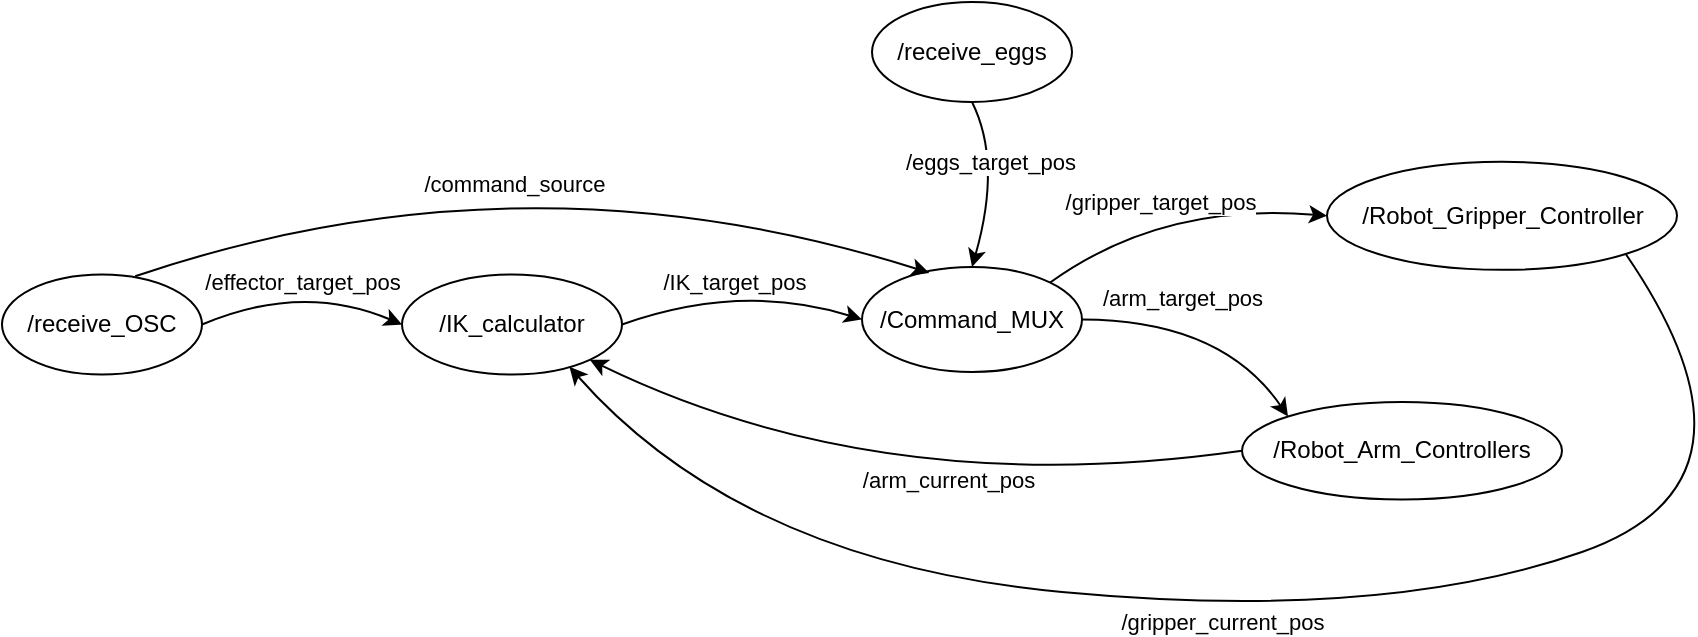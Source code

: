 <mxfile version="18.1.3" type="device"><diagram id="u8pzGs648YwV6oAlDeUk" name="Page-1"><mxGraphModel dx="914" dy="582" grid="1" gridSize="10" guides="1" tooltips="1" connect="1" arrows="1" fold="1" page="1" pageScale="1" pageWidth="1169" pageHeight="827" math="0" shadow="0"><root><mxCell id="0"/><mxCell id="1" parent="0"/><mxCell id="cRfB2NeArwMX2inxr_kL-1" value="/receive_eggs" style="ellipse;whiteSpace=wrap;html=1;" parent="1" vertex="1"><mxGeometry x="574" y="259" width="100" height="50" as="geometry"/></mxCell><mxCell id="cRfB2NeArwMX2inxr_kL-2" value="/receive_OSC" style="ellipse;whiteSpace=wrap;html=1;" parent="1" vertex="1"><mxGeometry x="139" y="395.25" width="100" height="50" as="geometry"/></mxCell><mxCell id="cRfB2NeArwMX2inxr_kL-3" value="/IK_calculator" style="ellipse;whiteSpace=wrap;html=1;" parent="1" vertex="1"><mxGeometry x="339" y="395.25" width="110" height="50" as="geometry"/></mxCell><mxCell id="cRfB2NeArwMX2inxr_kL-4" value="/Robot_Arm_Controllers" style="ellipse;whiteSpace=wrap;html=1;" parent="1" vertex="1"><mxGeometry x="759" y="459" width="160" height="48.75" as="geometry"/></mxCell><mxCell id="cRfB2NeArwMX2inxr_kL-5" value="/Command_MUX" style="ellipse;whiteSpace=wrap;html=1;" parent="1" vertex="1"><mxGeometry x="569" y="391.5" width="110" height="52.5" as="geometry"/></mxCell><mxCell id="cRfB2NeArwMX2inxr_kL-7" value="/Robot_Gripper_Controller" style="ellipse;whiteSpace=wrap;html=1;" parent="1" vertex="1"><mxGeometry x="801.5" y="338.93" width="175" height="54" as="geometry"/></mxCell><mxCell id="cRfB2NeArwMX2inxr_kL-8" value="" style="curved=1;endArrow=classic;html=1;rounded=0;exitX=1;exitY=0.5;exitDx=0;exitDy=0;entryX=0;entryY=0.5;entryDx=0;entryDy=0;" parent="1" source="cRfB2NeArwMX2inxr_kL-2" target="cRfB2NeArwMX2inxr_kL-3" edge="1"><mxGeometry width="50" height="50" relative="1" as="geometry"><mxPoint x="549" y="429" as="sourcePoint"/><mxPoint x="599" y="379" as="targetPoint"/><Array as="points"><mxPoint x="289" y="399"/></Array></mxGeometry></mxCell><mxCell id="a8VvZe6QJ-AYVqS2Pzg4-2" value="/effector_target_pos" style="edgeLabel;html=1;align=center;verticalAlign=middle;resizable=0;points=[];" vertex="1" connectable="0" parent="cRfB2NeArwMX2inxr_kL-8"><mxGeometry x="-0.066" y="-8" relative="1" as="geometry"><mxPoint y="-9" as="offset"/></mxGeometry></mxCell><mxCell id="cRfB2NeArwMX2inxr_kL-9" value="" style="curved=1;endArrow=classic;html=1;rounded=0;exitX=1;exitY=0.5;exitDx=0;exitDy=0;entryX=0;entryY=0.5;entryDx=0;entryDy=0;" parent="1" source="cRfB2NeArwMX2inxr_kL-3" target="cRfB2NeArwMX2inxr_kL-5" edge="1"><mxGeometry width="50" height="50" relative="1" as="geometry"><mxPoint x="459" y="410.25" as="sourcePoint"/><mxPoint x="559" y="410.25" as="targetPoint"/><Array as="points"><mxPoint x="509" y="399"/></Array></mxGeometry></mxCell><mxCell id="a8VvZe6QJ-AYVqS2Pzg4-3" value="/IK_target_pos" style="edgeLabel;html=1;align=center;verticalAlign=middle;resizable=0;points=[];" vertex="1" connectable="0" parent="cRfB2NeArwMX2inxr_kL-9"><mxGeometry x="-0.107" y="-7" relative="1" as="geometry"><mxPoint y="-9" as="offset"/></mxGeometry></mxCell><mxCell id="cRfB2NeArwMX2inxr_kL-10" value="" style="curved=1;endArrow=classic;html=1;rounded=0;entryX=0;entryY=0.5;entryDx=0;entryDy=0;exitX=1;exitY=0;exitDx=0;exitDy=0;" parent="1" source="cRfB2NeArwMX2inxr_kL-5" target="cRfB2NeArwMX2inxr_kL-7" edge="1"><mxGeometry width="50" height="50" relative="1" as="geometry"><mxPoint x="689" y="379" as="sourcePoint"/><mxPoint x="789" y="395.25" as="targetPoint"/><Array as="points"><mxPoint x="719" y="359"/></Array></mxGeometry></mxCell><mxCell id="a8VvZe6QJ-AYVqS2Pzg4-8" value="/gripper_target_pos" style="edgeLabel;html=1;align=center;verticalAlign=middle;resizable=0;points=[];" vertex="1" connectable="0" parent="cRfB2NeArwMX2inxr_kL-10"><mxGeometry x="0.044" y="-10" relative="1" as="geometry"><mxPoint x="-10" y="-11" as="offset"/></mxGeometry></mxCell><mxCell id="cRfB2NeArwMX2inxr_kL-11" value="" style="curved=1;endArrow=classic;html=1;rounded=0;exitX=1;exitY=0.5;exitDx=0;exitDy=0;entryX=0;entryY=0;entryDx=0;entryDy=0;" parent="1" source="cRfB2NeArwMX2inxr_kL-5" target="cRfB2NeArwMX2inxr_kL-4" edge="1"><mxGeometry width="50" height="50" relative="1" as="geometry"><mxPoint x="701.5" y="435.87" as="sourcePoint"/><mxPoint x="801.5" y="435.87" as="targetPoint"/><Array as="points"><mxPoint x="749" y="418"/></Array></mxGeometry></mxCell><mxCell id="a8VvZe6QJ-AYVqS2Pzg4-9" value="/arm_target_pos" style="edgeLabel;html=1;align=center;verticalAlign=middle;resizable=0;points=[];" vertex="1" connectable="0" parent="cRfB2NeArwMX2inxr_kL-11"><mxGeometry x="0.1" y="-13" relative="1" as="geometry"><mxPoint x="-10" y="-19" as="offset"/></mxGeometry></mxCell><mxCell id="cRfB2NeArwMX2inxr_kL-12" value="" style="curved=1;endArrow=classic;html=1;rounded=0;exitX=0.5;exitY=1;exitDx=0;exitDy=0;entryX=0.5;entryY=0;entryDx=0;entryDy=0;" parent="1" source="cRfB2NeArwMX2inxr_kL-1" target="cRfB2NeArwMX2inxr_kL-5" edge="1"><mxGeometry width="50" height="50" relative="1" as="geometry"><mxPoint x="509" y="370.18" as="sourcePoint"/><mxPoint x="609" y="370.18" as="targetPoint"/><Array as="points"><mxPoint x="639" y="339"/></Array></mxGeometry></mxCell><mxCell id="a8VvZe6QJ-AYVqS2Pzg4-7" value="/eggs_target_pos" style="edgeLabel;html=1;align=center;verticalAlign=middle;resizable=0;points=[];" vertex="1" connectable="0" parent="cRfB2NeArwMX2inxr_kL-12"><mxGeometry x="-0.023" y="-4" relative="1" as="geometry"><mxPoint y="-8" as="offset"/></mxGeometry></mxCell><mxCell id="cRfB2NeArwMX2inxr_kL-14" value="" style="curved=1;endArrow=classic;html=1;rounded=0;exitX=0.666;exitY=0.018;exitDx=0;exitDy=0;exitPerimeter=0;entryX=0.306;entryY=0.056;entryDx=0;entryDy=0;entryPerimeter=0;" parent="1" source="cRfB2NeArwMX2inxr_kL-2" target="cRfB2NeArwMX2inxr_kL-5" edge="1"><mxGeometry width="50" height="50" relative="1" as="geometry"><mxPoint x="344" y="370.18" as="sourcePoint"/><mxPoint x="599" y="379" as="targetPoint"/><Array as="points"><mxPoint x="400" y="330"/></Array></mxGeometry></mxCell><mxCell id="a8VvZe6QJ-AYVqS2Pzg4-1" value="/command_source" style="edgeLabel;html=1;align=center;verticalAlign=middle;resizable=0;points=[];" vertex="1" connectable="0" parent="cRfB2NeArwMX2inxr_kL-14"><mxGeometry x="-0.135" y="-32" relative="1" as="geometry"><mxPoint x="7" y="-18" as="offset"/></mxGeometry></mxCell><mxCell id="cRfB2NeArwMX2inxr_kL-15" value="" style="curved=1;endArrow=classic;html=1;rounded=0;exitX=0;exitY=0.5;exitDx=0;exitDy=0;entryX=1;entryY=1;entryDx=0;entryDy=0;" parent="1" source="cRfB2NeArwMX2inxr_kL-4" target="cRfB2NeArwMX2inxr_kL-3" edge="1"><mxGeometry width="50" height="50" relative="1" as="geometry"><mxPoint x="299" y="480.25" as="sourcePoint"/><mxPoint x="399" y="480.25" as="targetPoint"/><Array as="points"><mxPoint x="579" y="509"/></Array></mxGeometry></mxCell><mxCell id="a8VvZe6QJ-AYVqS2Pzg4-10" value="/arm_current_pos" style="edgeLabel;html=1;align=center;verticalAlign=middle;resizable=0;points=[];" vertex="1" connectable="0" parent="cRfB2NeArwMX2inxr_kL-15"><mxGeometry x="-0.086" y="-17" relative="1" as="geometry"><mxPoint x="11" y="9" as="offset"/></mxGeometry></mxCell><mxCell id="a8VvZe6QJ-AYVqS2Pzg4-11" value="" style="curved=1;endArrow=classic;html=1;rounded=0;exitX=1;exitY=1;exitDx=0;exitDy=0;entryX=0.761;entryY=0.922;entryDx=0;entryDy=0;entryPerimeter=0;" edge="1" parent="1" source="cRfB2NeArwMX2inxr_kL-7" target="cRfB2NeArwMX2inxr_kL-3"><mxGeometry width="50" height="50" relative="1" as="geometry"><mxPoint x="825.11" y="543.255" as="sourcePoint"/><mxPoint x="449.001" y="508.998" as="targetPoint"/><Array as="points"><mxPoint x="1029" y="499"/><mxPoint x="829" y="569"/><mxPoint x="509" y="539"/></Array></mxGeometry></mxCell><mxCell id="a8VvZe6QJ-AYVqS2Pzg4-12" value="/gripper_current_pos" style="edgeLabel;html=1;align=center;verticalAlign=middle;resizable=0;points=[];" vertex="1" connectable="0" parent="a8VvZe6QJ-AYVqS2Pzg4-11"><mxGeometry x="-0.086" y="-17" relative="1" as="geometry"><mxPoint x="-65" y="18" as="offset"/></mxGeometry></mxCell></root></mxGraphModel></diagram></mxfile>